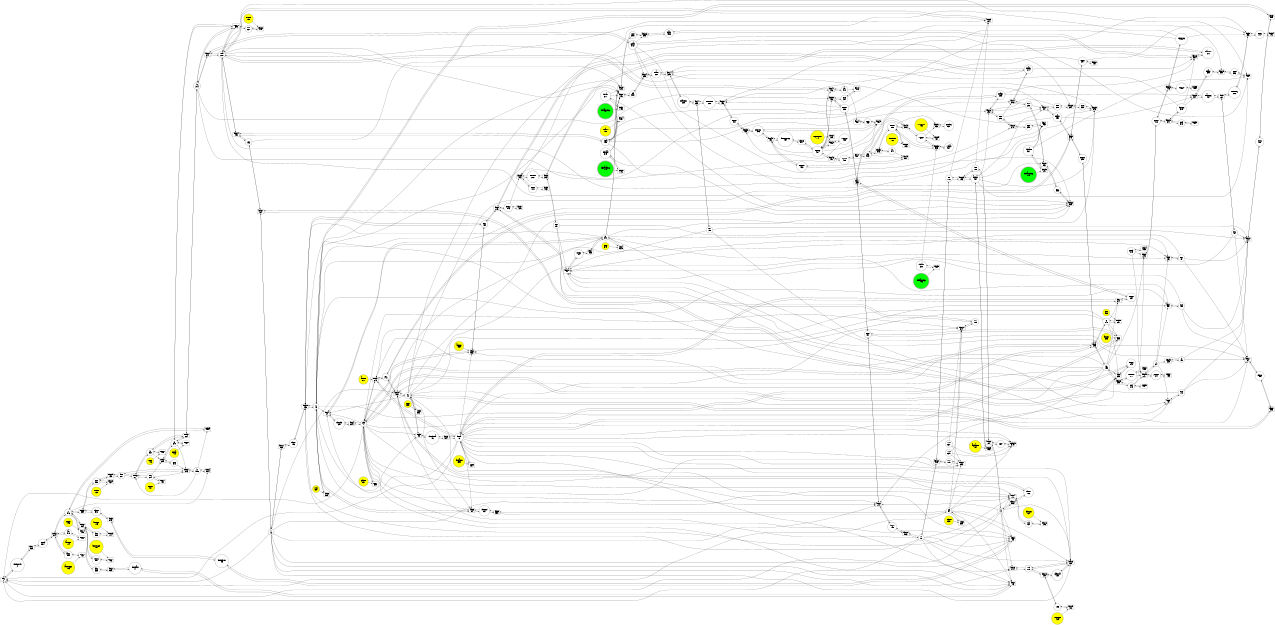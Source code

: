 digraph G {
rankdir = LR;
size ="8.5"
node [shape = box, fillcolor = white, style = filled, label="keq1
1"]; keq1;
node [shape = box, fillcolor = white, style = filled, label="keq2
16"]; keq2;
node [shape = box, fillcolor = white, style = filled, label="keq3
25"]; keq3;
node [shape = box, fillcolor = white, style = filled, label="keq4
34"]; keq4;
node [shape = box, fillcolor = white, style = filled, label="keq5
45"]; keq5;
node [shape = box, fillcolor = white, style = filled, label="keq6
51"]; keq6;
node [shape = box, fillcolor = white, style = filled, label="keq7
58"]; keq7;
node [shape = box, fillcolor = white, style = filled, label="keq8
66"]; keq8;
node [shape = box, fillcolor = white, style = filled, label="keq9
73"]; keq9;
node [shape = box, fillcolor = white, style = filled, label="keq10
80"]; keq10;
node [shape = box, fillcolor = white, style = filled, label="keq11
94"]; keq11;
node [shape = box, fillcolor = white, style = filled, label="keq12
104"]; keq12;
node [shape = box, fillcolor = white, style = filled, label="keq13
114"]; keq13;
node [shape = box, fillcolor = white, style = filled, label="keq14
120"]; keq14;
node [shape = box, fillcolor = white, style = filled, label="keq15
129"]; keq15;
node [shape = box, fillcolor = white, style = filled, label="keq16
139"]; keq16;
node [shape = box, fillcolor = white, style = filled, label="keq17
144"]; keq17;
node [shape = box, fillcolor = white, style = filled, label="keq18
155"]; keq18;
node [shape = box, fillcolor = white, style = filled, label="keq19
165"]; keq19;
node [shape = box, fillcolor = white, style = filled, label="keq20
175"]; keq20;
node [shape = box, fillcolor = white, style = filled, label="keq21
181"]; keq21;
node [shape = box, fillcolor = white, style = filled, label="keq22
187"]; keq22;
node [shape = box, fillcolor = white, style = filled, label="keq23
193"]; keq23;
node [shape = box, fillcolor = white, style = filled, label="keq24
198"]; keq24;
node [shape = box, fillcolor = white, style = filled, label="keq25
204"]; keq25;
node [shape = box, fillcolor = white, style = filled, label="keq26
209"]; keq26;
node [shape = box, fillcolor = white, style = filled, label="keq27
215"]; keq27;
node [shape = box, fillcolor = white, style = filled, label="keq28
222"]; keq28;
node [shape = box, fillcolor = white, style = filled, label="keq29
229"]; keq29;
node [shape = box, fillcolor = white, style = filled, label="feq1
232"]; feq1;
node [shape = box, fillcolor = white, style = filled, label="feq2
240"]; feq2;
node [shape = box, fillcolor = white, style = filled, label="feq3
248"]; feq3;
node [shape = box, fillcolor = white, style = filled, label="feq4
256"]; feq4;
node [shape = box, fillcolor = white, style = filled, label="feq5
262"]; feq5;
node [shape = box, fillcolor = white, style = filled, label="feq6
268"]; feq6;
node [shape = box, fillcolor = white, style = filled, label="feq7
274"]; feq7;
node [shape = box, fillcolor = white, style = filled, label="feq8
280"]; feq8;
node [shape = box, fillcolor = white, style = filled, label="feq9
286"]; feq9;
node [shape = box, fillcolor = white, style = filled, label="feq10
292"]; feq10;
node [shape = box, fillcolor = white, style = filled, label="feq11
302"]; feq11;
node [shape = box, fillcolor = white, style = filled, label="feq12
307"]; feq12;
node [shape = box, fillcolor = white, style = filled, label="feq13
314"]; feq13;
node [shape = box, fillcolor = white, style = filled, label="feq14
320"]; feq14;
node [shape = box, fillcolor = white, style = filled, label="feq15
327"]; feq15;
node [shape = box, fillcolor = white, style = filled, label="feq16
334"]; feq16;
node [shape = box, fillcolor = white, style = filled, label="feq17
341"]; feq17;
node [shape = box, fillcolor = white, style = filled, label="feq18
347"]; feq18;
node [shape = box, fillcolor = white, style = filled, label="feq19
352"]; feq19;
node [shape = box, fillcolor = white, style = filled, label="feq20
357"]; feq20;
node [shape = box, fillcolor = white, style = filled, label="feq21
362"]; feq21;
node [shape = box, fillcolor = white, style = filled, label="feq22
369"]; feq22;
node [shape = box, fillcolor = white, style = filled, label="feq23
379"]; feq23;
node [shape = box, fillcolor = white, style = filled, label="feq24
385"]; feq24;
node [shape = box, fillcolor = white, style = filled, label="feq25
390"]; feq25;
node [shape = box, fillcolor = white, style = filled, label="feq26
395"]; feq26;
node [shape = box, fillcolor = white, style = filled, label="feq27
400"]; feq27;
node [shape = box, fillcolor = white, style = filled, label="feq28
408"]; feq28;
node [shape = box, fillcolor = white, style = filled, label="feq29
414"]; feq29;
node [shape = box, fillcolor = white, style = filled, label="feq30
422"]; feq30;
node [shape = box, fillcolor = white, style = filled, label="feq31
429"]; feq31;
node [shape = box, fillcolor = white, style = filled, label="feq32
431"]; feq32;
node [shape = box, fillcolor = white, style = filled, label="feq33
433"]; feq33;
node [shape = box, fillcolor = white, style = filled, label="feq34
440"]; feq34;
node [shape = box, fillcolor = white, style = filled, label="feq35
443"]; feq35;
node [shape = box, fillcolor = white, style = filled, label="feq36
446"]; feq36;
node [shape = box, fillcolor = white, style = filled, label="feq37
452"]; feq37;
node [shape = box, fillcolor = white, style = filled, label="feq38
458"]; feq38;
node [shape = box, fillcolor = white, style = filled, label="feq39
464"]; feq39;
node [shape = box, fillcolor = white, style = filled, label="feq40
470"]; feq40;
node [shape = box, fillcolor = white, style = filled, label="feq41
473"]; feq41;
node [shape = box, fillcolor = white, style = filled, label="feq42
478"]; feq42;
node [shape = box, fillcolor = white, style = filled, label="feq43
481"]; feq43;
node [shape = box, fillcolor = white, style = filled, label="feq44
487"]; feq44;
node [shape = box, fillcolor = white, style = filled, label="feq45
490"]; feq45;
node [shape = box, fillcolor = white, style = filled, label="feq46
497"]; feq46;
node [shape = box, fillcolor = white, style = filled, label="feq47
501"]; feq47;
node [shape = box, fillcolor = white, style = filled, label="feq48
505"]; feq48;
node [shape = box, fillcolor = white, style = filled, label="feq49
511"]; feq49;
node [shape = box, fillcolor = white, style = filled, label="feq50
516"]; feq50;
node [shape = box, fillcolor = white, style = filled, label="feq51
520"]; feq51;
node [shape = box, fillcolor = white, style = filled, label="feq52
525"]; feq52;
node [shape = box, fillcolor = white, style = filled, label="deq1
532"]; deq1;
node [shape = box, fillcolor = white, style = filled, label="deq2
536"]; deq2;
node [shape = box, fillcolor = white, style = filled, label="deq3
540"]; deq3;
node [shape = box, fillcolor = white, style = filled, label="deq4
544"]; deq4;
node [shape = box, fillcolor = white, style = filled, label="deq5
547"]; deq5;
node [shape = box, fillcolor = white, style = filled, label="deq6
550"]; deq6;
node [shape = box, fillcolor = white, style = filled, label="deq7
553"]; deq7;
node [shape = box, fillcolor = white, style = filled, label="deq8
556"]; deq8;
node [shape = box, fillcolor = white, style = filled, label="deq9
559"]; deq9;
node [shape = box, fillcolor = white, style = filled, label="deq10
562"]; deq10;
node [shape = box, fillcolor = white, style = filled, label="deq11
565"]; deq11;
node [shape = box, fillcolor = white, style = filled, label="deq12
568"]; deq12;
node [shape = box, fillcolor = white, style = filled, label="deq13
571"]; deq13;
node [shape = box, fillcolor = white, style = filled, label="meq1
574"]; meq1;
node [shape = box, fillcolor = white, style = filled, label="meq2
582"]; meq2;
node [shape = box, fillcolor = white, style = filled, label="meq3
589"]; meq3;
node [shape = box, fillcolor = white, style = filled, label="meq4
594"]; meq4;
node [shape = box, fillcolor = white, style = filled, label="meq5
598"]; meq5;
node [shape = box, fillcolor = white, style = filled, label="meq6
601"]; meq6;
node [shape = box, fillcolor = white, style = filled, label="meq7
609"]; meq7;
node [shape = box, fillcolor = white, style = filled, label="meq8
616"]; meq8;
node [shape = box, fillcolor = white, style = filled, label="meq9
622"]; meq9;
node [shape = box, fillcolor = white, style = filled, label="meq10
626"]; meq10;
node [shape = box, fillcolor = white, style = filled, label="meq11
632"]; meq11;
node [shape = box, fillcolor = white, style = filled, label="meq12
641"]; meq12;
node [shape = box, fillcolor = white, style = filled, label="meq13
648"]; meq13;
node [shape = box, fillcolor = white, style = filled, label="seq1
655"]; seq1;
node [shape = box, fillcolor = white, style = filled, label="seq2
662"]; seq2;
node [shape = box, fillcolor = white, style = filled, label="seq3
670"]; seq3;
node [shape = box, fillcolor = white, style = filled, label="seq4
678"]; seq4;
node [shape = box, fillcolor = white, style = filled, label="seq5
682"]; seq5;
node [shape = box, fillcolor = white, style = filled, label="seq6
686"]; seq6;
node [shape = box, fillcolor = white, style = filled, label="seq7
690"]; seq7;
node [shape = box, fillcolor = white, style = filled, label="seq8
694"]; seq8;
node [shape = box, fillcolor = white, style = filled, label="seq9
698"]; seq9;
node [shape = box, fillcolor = white, style = filled, label="seq10
702"]; seq10;
node [shape = box, fillcolor = white, style = filled, label="seq11
706"]; seq11;
node [shape = box, fillcolor = white, style = filled, label="seq12
710"]; seq12;
node [shape = box, fillcolor = white, style = filled, label="seq13
714"]; seq13;
node [shape = box, fillcolor = white, style = filled, label="seq14
718"]; seq14;
node [shape = box, fillcolor = white, style = filled, label="seq15
722"]; seq15;
node [shape = box, fillcolor = white, style = filled, label="seq16
726"]; seq16;
node [shape = box, fillcolor = white, style = filled, label="seq17
730"]; seq17;
node [shape = box, fillcolor = white, style = filled, label="seq18
734"]; seq18;
node [shape = box, fillcolor = white, style = filled, label="seq19
738"]; seq19;
node [shape = box, fillcolor = white, style = filled, label="seq20
741"]; seq20;
node [shape = box, fillcolor = white, style = filled, label="seq21
745"]; seq21;
node [shape = box, fillcolor = white, style = filled, label="seq22
749"]; seq22;
node [shape = box, fillcolor = white, style = filled, label="seq23
753"]; seq23;
node [shape = box, fillcolor = white, style = filled, label="seq24
757"]; seq24;
node [shape = box, fillcolor = white, style = filled, label="seq25
761"]; seq25;
node [shape = box, fillcolor = white, style = filled, label="seq26
765"]; seq26;
node [shape = box, fillcolor = white, style = filled, label="seq27
769"]; seq27;
node [shape = box, fillcolor = white, style = filled, label="seq28
773"]; seq28;
node [shape = box, fillcolor = white, style = filled, label="seq29
777"]; seq29;
node [shape = box, fillcolor = white, style = filled, label="seq30
781"]; seq30;
node [shape = box, fillcolor = white, style = filled, label="seq31
785"]; seq31;
node [shape = box, fillcolor = white, style = filled, label="seq32
789"]; seq32;
node [shape = box, fillcolor = white, style = filled, label="seq33
791"]; seq33;
node [shape = box, fillcolor = white, style = filled, label="seq34
793"]; seq34;
node [shape = box, fillcolor = white, style = filled, label="seq35
795"]; seq35;
node [shape = box, fillcolor = white, style = filled, label="seq36
797"]; seq36;
node [shape = box, fillcolor = white, style = filled, label="seq37
799"]; seq37;
node [shape = box, fillcolor = white, style = filled, label="seq38
801"]; seq38;
node [shape = circle, fillcolor = white, style = filled, label="dot_north
2"]; dot_north;
node [shape = circle, fillcolor = white, style = filled, label="phi
4"]; phi;
node [shape = circle, fillcolor = white, style = filled, label="theta
6"]; theta;
node [shape = circle, fillcolor = white, style = filled, label="psi
8"]; psi;
node [shape = circle, fillcolor = white, style = filled, label="u
10"]; u;
node [shape = circle, fillcolor = white, style = filled, label="v
12"]; v;
node [shape = circle, fillcolor = white, style = filled, label="w
14"]; w;
node [shape = circle, fillcolor = white, style = filled, label="dot_east
17"]; dot_east;
node [shape = circle, fillcolor = white, style = filled, label="dot_down
26"]; dot_down;
node [shape = circle, fillcolor = white, style = filled, label="dot_phi
35"]; dot_phi;
node [shape = circle, fillcolor = white, style = filled, label="p
39"]; p;
node [shape = circle, fillcolor = white, style = filled, label="q
41"]; q;
node [shape = circle, fillcolor = white, style = filled, label="r
43"]; r;
node [shape = circle, fillcolor = white, style = filled, label="dot_theta
46"]; dot_theta;
node [shape = circle, fillcolor = white, style = filled, label="dot_psi
52"]; dot_psi;
node [shape = circle, fillcolor = white, style = filled, label="C_0
59"]; C_0;
node [shape = circle, fillcolor = white, style = filled, label="J
64"]; J;
node [shape = circle, fillcolor = white, style = filled, label="C_1
67"]; C_1;
node [shape = circle, fillcolor = white, style = filled, label="C_2
74"]; C_2;
node [shape = circle, fillcolor = white, style = filled, label="dot_p
81"]; dot_p;
node [shape = circle, fillcolor = white, style = filled, label="Ji
83"]; Ji;
node [shape = circle, fillcolor = white, style = filled, label="T_x
85"]; T_x;
node [shape = circle, fillcolor = white, style = filled, label="T_y
87"]; T_y;
node [shape = circle, fillcolor = white, style = filled, label="T_z
89"]; T_z;
node [shape = circle, fillcolor = white, style = filled, label="dot_q
95"]; dot_q;
node [shape = circle, fillcolor = white, style = filled, label="dot_r
105"]; dot_r;
node [shape = circle, fillcolor = white, style = filled, label="V_i
115"]; V_i;
node [shape = circle, fillcolor = white, style = filled, label="chi
121"]; chi;
node [shape = circle, fillcolor = white, style = filled, label="gamma
130"]; gamma;
node [shape = circle, fillcolor = white, style = filled, label="V_g
140"]; V_g;
node [shape = circle, fillcolor = white, style = filled, label="dot_u
145"]; dot_u;
node [shape = circle, fillcolor = white, style = filled, label="F_x
151"]; F_x;
node [shape = circle, fillcolor = white, style = filled, label="m
153"]; m;
node [shape = circle, fillcolor = white, style = filled, label="dot_v
156"]; dot_v;
node [shape = circle, fillcolor = white, style = filled, label="F_y
162"]; F_y;
node [shape = circle, fillcolor = white, style = filled, label="dot_w
166"]; dot_w;
node [shape = circle, fillcolor = white, style = filled, label="F_z
172"]; F_z;
node [shape = circle, fillcolor = white, style = filled, label="u_r
176"]; u_r;
node [shape = circle, fillcolor = white, style = filled, label="u_w
179"]; u_w;
node [shape = circle, fillcolor = white, style = filled, label="v_r
182"]; v_r;
node [shape = circle, fillcolor = white, style = filled, label="v_w
185"]; v_w;
node [shape = circle, fillcolor = white, style = filled, label="w_r
188"]; w_r;
node [shape = circle, fillcolor = white, style = filled, label="w_w
191"]; w_w;
node [shape = circle, fillcolor = white, style = filled, label="alpha
194"]; alpha;
node [shape = circle, fillcolor = white, style = filled, label="beta
199"]; beta;
node [shape = circle, fillcolor = white, style = filled, label="V_a
202"]; V_a;
node [shape = circle, fillcolor = white, style = filled, label="m_nom
211"]; m_nom;
node [shape = circle, fillcolor = white, style = filled, label="m_i
213"]; m_i;
node [shape = circle, fillcolor = white, style = filled, label="p_cm
216"]; p_cm;
node [shape = circle, fillcolor = white, style = filled, label="p_mi
219"]; p_mi;
node [shape = circle, fillcolor = white, style = filled, label="J_nom
224"]; J_nom;
node [shape = circle, fillcolor = white, style = filled, label="F_g_x
234"]; F_g_x;
node [shape = circle, fillcolor = white, style = filled, label="F_a_x
236"]; F_a_x;
node [shape = circle, fillcolor = white, style = filled, label="F_t_x
238"]; F_t_x;
node [shape = circle, fillcolor = white, style = filled, label="F_g_y
242"]; F_g_y;
node [shape = circle, fillcolor = white, style = filled, label="F_a_y
244"]; F_a_y;
node [shape = circle, fillcolor = white, style = filled, label="F_t_y
246"]; F_t_y;
node [shape = circle, fillcolor = white, style = filled, label="F_g_z
250"]; F_g_z;
node [shape = circle, fillcolor = white, style = filled, label="F_a_z
252"]; F_a_z;
node [shape = circle, fillcolor = white, style = filled, label="F_t_z
254"]; F_t_z;
node [shape = circle, fillcolor = white, style = filled, label="T_atot_x
258"]; T_atot_x;
node [shape = circle, fillcolor = white, style = filled, label="T_ttot_x
260"]; T_ttot_x;
node [shape = circle, fillcolor = white, style = filled, label="T_atot_y
264"]; T_atot_y;
node [shape = circle, fillcolor = white, style = filled, label="T_ttot_y
266"]; T_ttot_y;
node [shape = circle, fillcolor = white, style = filled, label="T_atot_z
270"]; T_atot_z;
node [shape = circle, fillcolor = white, style = filled, label="T_ttot_z
272"]; T_ttot_z;
node [shape = circle, fillcolor = white, style = filled, label="g
278"]; g;
node [shape = circle, fillcolor = white, style = filled, label="F_D
296"]; F_D;
node [shape = circle, fillcolor = white, style = filled, label="F_Y
298"]; F_Y;
node [shape = circle, fillcolor = white, style = filled, label="F_L
300"]; F_L;
node [shape = circle, fillcolor = white, style = filled, label="dp_CL
315"]; dp_CL;
node [shape = circle, fillcolor = white, style = filled, label="p_cl
318"]; p_cl;
node [shape = circle, fillcolor = white, style = filled, label="T_a_x
322"]; T_a_x;
node [shape = circle, fillcolor = white, style = filled, label="T_a_y
329"]; T_a_y;
node [shape = circle, fillcolor = white, style = filled, label="T_a_z
336"]; T_a_z;
node [shape = circle, fillcolor = white, style = filled, label="q_bar
342"]; q_bar;
node [shape = circle, fillcolor = white, style = filled, label="rho
344"]; rho;
node [shape = circle, fillcolor = white, style = filled, label="C_D
350"]; C_D;
node [shape = circle, fillcolor = white, style = filled, label="C_Y
355"]; C_Y;
node [shape = circle, fillcolor = white, style = filled, label="C_L
360"]; C_L;
node [shape = circle, fillcolor = white, style = filled, label="delta_e
367"]; delta_e;
node [shape = circle, fillcolor = white, style = filled, label="delta_a
375"]; delta_a;
node [shape = circle, fillcolor = white, style = filled, label="delta_r
377"]; delta_r;
node [shape = circle, fillcolor = white, style = filled, label="C_l
388"]; C_l;
node [shape = circle, fillcolor = white, style = filled, label="C_m
393"]; C_m;
node [shape = circle, fillcolor = white, style = filled, label="C_n
398"]; C_n;
node [shape = circle, fillcolor = white, style = filled, label="C_t
424"]; C_t;
node [shape = circle, fillcolor = white, style = filled, label="n_prop
427"]; n_prop;
node [shape = circle, fillcolor = white, style = filled, label="T_t_x
434"]; T_t_x;
node [shape = circle, fillcolor = white, style = filled, label="P_prop
436"]; P_prop;
node [shape = circle, fillcolor = white, style = filled, label="w_prop
438"]; w_prop;
node [shape = circle, fillcolor = white, style = filled, label="T_t_y
441"]; T_t_y;
node [shape = circle, fillcolor = white, style = filled, label="T_t_z
444"]; T_t_z;
node [shape = circle, fillcolor = white, style = filled, label="dp_prop
447"]; dp_prop;
node [shape = circle, fillcolor = white, style = filled, label="p_prop
450"]; p_prop;
node [shape = circle, fillcolor = white, style = filled, label="Jar
474"]; Jar;
node [shape = circle, fillcolor = white, style = filled, label="C_p
483"]; C_p;
node [shape = circle, fillcolor = white, style = filled, label="dot_n_prop
491"]; dot_n_prop;
node [shape = circle, fillcolor = white, style = filled, label="P_mot
493"]; P_mot;
node [shape = circle, fillcolor = white, style = filled, label="n_mot
499"]; n_mot;
node [shape = circle, fillcolor = white, style = filled, label="E_i
503"]; E_i;
node [shape = circle, fillcolor = white, style = filled, label="V_mot
507"]; V_mot;
node [shape = circle, fillcolor = white, style = filled, label="I_mot
509"]; I_mot;
node [shape = circle, fillcolor = white, style = filled, label="I_i
514"]; I_i;
node [shape = circle, fillcolor = white, style = filled, label="P_elec
521"]; P_elec;
node [shape = circle, fillcolor = white, style = filled, label="V_bat
527"]; V_bat;
node [shape = circle, fillcolor = white, style = filled, label="delta_t
530"]; delta_t;
node [shape = circle, fillcolor = white, style = filled, label="north
534"]; north;
node [shape = circle, fillcolor = white, style = filled, label="east
538"]; east;
node [shape = circle, fillcolor = white, style = filled, label="down
542"]; down;
node [shape = circle, fillcolor = white, style = filled, label="z
576"]; z;
node [shape = circle, fillcolor = white, style = filled, label="lat
578"]; lat;
node [shape = circle, fillcolor = white, style = filled, label="lat_0
580"]; lat_0;
node [shape = circle, fillcolor = white, style = filled, label="lon
585"]; lon;
node [shape = circle, fillcolor = white, style = filled, label="lon_0
587"]; lon_0;
node [shape = circle, fillcolor = white, style = filled, label="z_0
592"]; z_0;
node [shape = circle, fillcolor = white, style = filled, label="h
595"]; h;
node [shape = circle, fillcolor = white, style = filled, label="T
602"]; T;
node [shape = circle, fillcolor = white, style = filled, label="T_0
604"]; T_0;
node [shape = circle, fillcolor = white, style = filled, label="h_0
607"]; h_0;
node [shape = circle, fillcolor = white, style = filled, label="P
610"]; P;
node [shape = circle, fillcolor = white, style = filled, label="P_0
612"]; P_0;
node [shape = circle, fillcolor = white, style = filled, label="P_t
627"]; P_t;
node [shape = circle, fillcolor = white, style = filled, label="w_n
637"]; w_n;
node [shape = circle, fillcolor = white, style = filled, label="w_e
639"]; w_e;
node [shape = circle, fillcolor = yellow, style = filled, label="a_m_x
656"]; a_m_x;
node [shape = circle, fillcolor = yellow, style = filled, label="a_m_y
663"]; a_m_y;
node [shape = circle, fillcolor = yellow, style = filled, label="a_m_z
671"]; a_m_z;
node [shape = circle, fillcolor = yellow, style = filled, label="p_m
679"]; p_m;
node [shape = circle, fillcolor = yellow, style = filled, label="q_m
683"]; q_m;
node [shape = circle, fillcolor = yellow, style = filled, label="r_m
687"]; r_m;
node [shape = circle, fillcolor = yellow, style = filled, label="phi_m
691"]; phi_m;
node [shape = circle, fillcolor = yellow, style = filled, label="theta_m
695"]; theta_m;
node [shape = circle, fillcolor = yellow, style = filled, label="psi_m
699"]; psi_m;
node [shape = circle, fillcolor = yellow, style = filled, label="lat_0_gps
703"]; lat_0_gps;
node [shape = circle, fillcolor = yellow, style = filled, label="lon_0_gps
707"]; lon_0_gps;
node [shape = circle, fillcolor = yellow, style = filled, label="lat_gps
711"]; lat_gps;
node [shape = circle, fillcolor = yellow, style = filled, label="lon_gps
715"]; lon_gps;
node [shape = circle, fillcolor = yellow, style = filled, label="z_gps
719"]; z_gps;
node [shape = circle, fillcolor = yellow, style = filled, label="V_g_gps
723"]; V_g_gps;
node [shape = circle, fillcolor = yellow, style = filled, label="chi_gps
727"]; chi_gps;
node [shape = circle, fillcolor = yellow, style = filled, label="T_0_m
731"]; T_0_m;
node [shape = circle, fillcolor = yellow, style = filled, label="z_0_m
735"]; z_0_m;
node [shape = circle, fillcolor = yellow, style = filled, label="P_bar
742"]; P_bar;
node [shape = circle, fillcolor = yellow, style = filled, label="T_m
746"]; T_m;
node [shape = circle, fillcolor = yellow, style = filled, label="P_t_m
750"]; P_t_m;
node [shape = circle, fillcolor = yellow, style = filled, label="alpha_m
754"]; alpha_m;
node [shape = circle, fillcolor = yellow, style = filled, label="beta_m
758"]; beta_m;
node [shape = circle, fillcolor = yellow, style = filled, label="V_mot_m
762"]; V_mot_m;
node [shape = circle, fillcolor = yellow, style = filled, label="I_mot_m
766"]; I_mot_m;
node [shape = circle, fillcolor = yellow, style = filled, label="n_prop_m
770"]; n_prop_m;
node [shape = doublecircle, fillcolor = green, style = filled, label="delta_a_inp
775"]; delta_a_inp;
node [shape = doublecircle, fillcolor = green, style = filled, label="delta_e_inp
779"]; delta_e_inp;
node [shape = doublecircle, fillcolor = green, style = filled, label="delta_t_inp
783"]; delta_t_inp;
node [shape = doublecircle, fillcolor = green, style = filled, label="delta_r_inp
787"]; delta_r_inp;
node [shape = circle, fillcolor = yellow, style = filled, label="g_0
803"]; g_0;
keq1 -> dot_north [penwidth = 1];
dot_north -> keq1 [penwidth = 1];
phi -> keq1 [penwidth = 1];
theta -> keq1 [penwidth = 1];
psi -> keq1 [penwidth = 1];
u -> keq1 [penwidth = 1];
v -> keq1 [penwidth = 1];
w -> keq1 [penwidth = 1];
keq2 -> dot_east [penwidth = 1];
dot_east -> keq2 [penwidth = 1];
phi -> keq2 [penwidth = 1];
theta -> keq2 [penwidth = 1];
psi -> keq2 [penwidth = 1];
u -> keq2 [penwidth = 1];
v -> keq2 [penwidth = 1];
w -> keq2 [penwidth = 1];
keq3 -> dot_down [penwidth = 1];
dot_down -> keq3 [penwidth = 1];
phi -> keq3 [penwidth = 1];
theta -> keq3 [penwidth = 1];
psi -> keq3 [penwidth = 1];
u -> keq3 [penwidth = 1];
v -> keq3 [penwidth = 1];
w -> keq3 [penwidth = 1];
keq4 -> dot_phi [penwidth = 1];
dot_phi -> keq4 [penwidth = 1];
phi -> keq4 [penwidth = 1];
theta -> keq4 [penwidth = 1];
keq4 -> p [penwidth = 1];
p -> keq4 [penwidth = 1];
q -> keq4 [penwidth = 1];
r -> keq4 [penwidth = 1];
keq5 -> dot_theta [penwidth = 1];
dot_theta -> keq5 [penwidth = 1];
phi -> keq5 [penwidth = 1];
keq5 -> q [penwidth = 1];
q -> keq5 [penwidth = 1];
r -> keq5 [penwidth = 1];
keq6 -> dot_psi [penwidth = 1];
dot_psi -> keq6 [penwidth = 1];
phi -> keq6 [penwidth = 1];
theta -> keq6 [penwidth = 1];
q -> keq6 [penwidth = 1];
keq6 -> r [penwidth = 1];
r -> keq6 [penwidth = 1];
keq7 -> C_0 [penwidth = 1];
C_0 -> keq7 [penwidth = 1];
p -> keq7 [penwidth = 1];
q -> keq7 [penwidth = 1];
r -> keq7 [penwidth = 1];
J -> keq7 [penwidth = 1];
keq8 -> C_1 [penwidth = 1];
C_1 -> keq8 [penwidth = 1];
p -> keq8 [penwidth = 1];
q -> keq8 [penwidth = 1];
r -> keq8 [penwidth = 1];
J -> keq8 [penwidth = 1];
keq9 -> C_2 [penwidth = 1];
C_2 -> keq9 [penwidth = 1];
p -> keq9 [penwidth = 1];
q -> keq9 [penwidth = 1];
r -> keq9 [penwidth = 1];
J -> keq9 [penwidth = 1];
keq10 -> dot_p [penwidth = 1];
dot_p -> keq10 [penwidth = 1];
Ji -> keq10 [penwidth = 1];
T_x -> keq10 [penwidth = 1];
T_y -> keq10 [penwidth = 1];
T_z -> keq10 [penwidth = 1];
C_0 -> keq10 [penwidth = 1];
C_1 -> keq10 [penwidth = 1];
C_2 -> keq10 [penwidth = 1];
keq11 -> dot_q [penwidth = 1];
dot_q -> keq11 [penwidth = 1];
Ji -> keq11 [penwidth = 1];
T_x -> keq11 [penwidth = 1];
T_y -> keq11 [penwidth = 1];
T_z -> keq11 [penwidth = 1];
C_0 -> keq11 [penwidth = 1];
C_1 -> keq11 [penwidth = 1];
C_2 -> keq11 [penwidth = 1];
keq12 -> dot_r [penwidth = 1];
dot_r -> keq12 [penwidth = 1];
Ji -> keq12 [penwidth = 1];
T_x -> keq12 [penwidth = 1];
T_y -> keq12 [penwidth = 1];
T_z -> keq12 [penwidth = 1];
C_0 -> keq12 [penwidth = 1];
C_1 -> keq12 [penwidth = 1];
C_2 -> keq12 [penwidth = 1];
keq13 -> V_i [penwidth = 1];
V_i -> keq13 [penwidth = 1];
u -> keq13 [penwidth = 1];
v -> keq13 [penwidth = 1];
w -> keq13 [penwidth = 1];
keq14 -> chi [penwidth = 1];
chi -> keq14 [penwidth = 1];
u -> keq14 [penwidth = 1];
v -> keq14 [penwidth = 1];
w -> keq14 [penwidth = 1];
phi -> keq14 [penwidth = 1];
theta -> keq14 [penwidth = 1];
psi -> keq14 [penwidth = 1];
keq15 -> gamma [penwidth = 1];
gamma -> keq15 [penwidth = 1];
u -> keq15 [penwidth = 1];
v -> keq15 [penwidth = 1];
w -> keq15 [penwidth = 1];
phi -> keq15 [penwidth = 1];
theta -> keq15 [penwidth = 1];
psi -> keq15 [penwidth = 1];
keq15 -> V_i [penwidth = 1];
V_i -> keq15 [penwidth = 1];
keq16 -> V_g [penwidth = 1];
V_g -> keq16 [penwidth = 1];
keq16 -> V_i [penwidth = 1];
V_i -> keq16 [penwidth = 1];
keq16 -> gamma [penwidth = 1];
gamma -> keq16 [penwidth = 1];
keq17 -> dot_u [penwidth = 1];
dot_u -> keq17 [penwidth = 1];
v -> keq17 [penwidth = 1];
w -> keq17 [penwidth = 1];
r -> keq17 [penwidth = 1];
q -> keq17 [penwidth = 1];
keq17 -> F_x [penwidth = 1];
F_x -> keq17 [penwidth = 1];
m -> keq17 [penwidth = 1];
keq18 -> dot_v [penwidth = 1];
dot_v -> keq18 [penwidth = 1];
u -> keq18 [penwidth = 1];
w -> keq18 [penwidth = 1];
p -> keq18 [penwidth = 1];
keq18 -> r [penwidth = 1];
r -> keq18 [penwidth = 1];
keq18 -> F_y [penwidth = 1];
F_y -> keq18 [penwidth = 1];
m -> keq18 [penwidth = 1];
keq19 -> dot_w [penwidth = 1];
dot_w -> keq19 [penwidth = 1];
u -> keq19 [penwidth = 1];
v -> keq19 [penwidth = 1];
p -> keq19 [penwidth = 1];
keq19 -> q [penwidth = 1];
q -> keq19 [penwidth = 1];
keq19 -> F_z [penwidth = 1];
F_z -> keq19 [penwidth = 1];
m -> keq19 [penwidth = 1];
keq20 -> u_r [penwidth = 1];
u_r -> keq20 [penwidth = 1];
keq20 -> u [penwidth = 1];
u -> keq20 [penwidth = 1];
keq20 -> u_w [penwidth = 1];
u_w -> keq20 [penwidth = 1];
keq21 -> v_r [penwidth = 1];
v_r -> keq21 [penwidth = 1];
keq21 -> v [penwidth = 1];
v -> keq21 [penwidth = 1];
keq21 -> v_w [penwidth = 1];
v_w -> keq21 [penwidth = 1];
keq22 -> w_r [penwidth = 1];
w_r -> keq22 [penwidth = 1];
keq22 -> w [penwidth = 1];
w -> keq22 [penwidth = 1];
keq22 -> w_w [penwidth = 1];
w_w -> keq22 [penwidth = 1];
keq23 -> alpha [penwidth = 1];
alpha -> keq23 [penwidth = 1];
keq23 -> w_r [penwidth = 1];
w_r -> keq23 [penwidth = 1];
keq23 -> u_r [penwidth = 1];
u_r -> keq23 [penwidth = 1];
keq24 -> beta [penwidth = 1];
beta -> keq24 [penwidth = 1];
keq24 -> v_r [penwidth = 1];
v_r -> keq24 [penwidth = 1];
keq24 -> V_a [penwidth = 1];
V_a -> keq24 [penwidth = 1];
keq25 -> V_a [penwidth = 1];
V_a -> keq25 [penwidth = 1];
u_r -> keq25 [penwidth = 1];
v_r -> keq25 [penwidth = 1];
w_r -> keq25 [penwidth = 1];
keq26 -> m [penwidth = 1];
m -> keq26 [penwidth = 1];
keq26 -> m_nom [penwidth = 1];
m_nom -> keq26 [penwidth = 1];
keq26 -> m_i [penwidth = 1];
m_i -> keq26 [penwidth = 1];
keq27 -> p_cm [penwidth = 1];
p_cm -> keq27 [penwidth = 1];
m -> keq27 [penwidth = 1];
p_mi -> keq27 [penwidth = 1];
m_i -> keq27 [penwidth = 1];
keq28 -> J [penwidth = 1];
J -> keq28 [penwidth = 1];
keq28 -> J_nom [penwidth = 1];
J_nom -> keq28 [penwidth = 1];
p_mi -> keq28 [penwidth = 1];
m_i -> keq28 [penwidth = 1];
m_nom -> keq28 [penwidth = 1];
keq29 -> Ji [penwidth = 1];
Ji -> keq29 [penwidth = 1];
J -> keq29 [penwidth = 1];
feq1 -> F_x [penwidth = 1];
F_x -> feq1 [penwidth = 1];
feq1 -> F_g_x [penwidth = 1];
F_g_x -> feq1 [penwidth = 1];
feq1 -> F_a_x [penwidth = 1];
F_a_x -> feq1 [penwidth = 1];
feq1 -> F_t_x [penwidth = 1];
F_t_x -> feq1 [penwidth = 1];
feq2 -> F_y [penwidth = 1];
F_y -> feq2 [penwidth = 1];
feq2 -> F_g_y [penwidth = 1];
F_g_y -> feq2 [penwidth = 1];
feq2 -> F_a_y [penwidth = 1];
F_a_y -> feq2 [penwidth = 1];
feq2 -> F_t_y [penwidth = 1];
F_t_y -> feq2 [penwidth = 1];
feq3 -> F_z [penwidth = 1];
F_z -> feq3 [penwidth = 1];
feq3 -> F_g_z [penwidth = 1];
F_g_z -> feq3 [penwidth = 1];
feq3 -> F_a_z [penwidth = 1];
F_a_z -> feq3 [penwidth = 1];
feq3 -> F_t_z [penwidth = 1];
F_t_z -> feq3 [penwidth = 1];
feq4 -> T_x [penwidth = 1];
T_x -> feq4 [penwidth = 1];
feq4 -> T_atot_x [penwidth = 1];
T_atot_x -> feq4 [penwidth = 1];
feq4 -> T_ttot_x [penwidth = 1];
T_ttot_x -> feq4 [penwidth = 1];
feq5 -> T_y [penwidth = 1];
T_y -> feq5 [penwidth = 1];
feq5 -> T_atot_y [penwidth = 1];
T_atot_y -> feq5 [penwidth = 1];
feq5 -> T_ttot_y [penwidth = 1];
T_ttot_y -> feq5 [penwidth = 1];
feq6 -> T_z [penwidth = 1];
T_z -> feq6 [penwidth = 1];
feq6 -> T_atot_z [penwidth = 1];
T_atot_z -> feq6 [penwidth = 1];
feq6 -> T_ttot_z [penwidth = 1];
T_ttot_z -> feq6 [penwidth = 1];
feq7 -> F_g_x [penwidth = 1];
F_g_x -> feq7 [penwidth = 1];
feq7 -> theta [penwidth = 1];
theta -> feq7 [penwidth = 1];
m -> feq7 [penwidth = 1];
g -> feq7 [penwidth = 1];
feq8 -> F_g_y [penwidth = 1];
F_g_y -> feq8 [penwidth = 1];
feq8 -> phi [penwidth = 1];
phi -> feq8 [penwidth = 1];
theta -> feq8 [penwidth = 1];
m -> feq8 [penwidth = 1];
g -> feq8 [penwidth = 1];
feq9 -> F_g_z [penwidth = 1];
F_g_z -> feq9 [penwidth = 1];
feq9 -> phi [penwidth = 1];
phi -> feq9 [penwidth = 1];
feq9 -> theta [penwidth = 1];
theta -> feq9 [penwidth = 1];
feq9 -> m [penwidth = 1];
m -> feq9 [penwidth = 1];
feq9 -> g [penwidth = 1];
g -> feq9 [penwidth = 1];
feq10 -> F_a_x [penwidth = 1];
F_a_x -> feq10 [penwidth = 1];
alpha -> feq10 [penwidth = 1];
beta -> feq10 [penwidth = 1];
feq10 -> F_D [penwidth = 1];
F_D -> feq10 [penwidth = 1];
F_Y -> feq10 [penwidth = 1];
F_L -> feq10 [penwidth = 1];
feq11 -> F_a_y [penwidth = 1];
F_a_y -> feq11 [penwidth = 1];
beta -> feq11 [penwidth = 1];
F_D -> feq11 [penwidth = 1];
feq11 -> F_Y [penwidth = 1];
F_Y -> feq11 [penwidth = 1];
feq12 -> F_a_z [penwidth = 1];
F_a_z -> feq12 [penwidth = 1];
alpha -> feq12 [penwidth = 1];
beta -> feq12 [penwidth = 1];
F_D -> feq12 [penwidth = 1];
F_Y -> feq12 [penwidth = 1];
feq12 -> F_L [penwidth = 1];
F_L -> feq12 [penwidth = 1];
feq13 -> dp_CL [penwidth = 1];
dp_CL -> feq13 [penwidth = 1];
feq13 -> p_cm [penwidth = 1];
p_cm -> feq13 [penwidth = 1];
feq13 -> p_cl [penwidth = 1];
p_cl -> feq13 [penwidth = 1];
feq14 -> T_atot_x [penwidth = 1];
T_atot_x -> feq14 [penwidth = 1];
feq14 -> T_a_x [penwidth = 1];
T_a_x -> feq14 [penwidth = 1];
dp_CL -> feq14 [penwidth = 1];
F_a_y -> feq14 [penwidth = 1];
F_a_z -> feq14 [penwidth = 1];
feq15 -> T_atot_y [penwidth = 1];
T_atot_y -> feq15 [penwidth = 1];
feq15 -> T_a_y [penwidth = 1];
T_a_y -> feq15 [penwidth = 1];
dp_CL -> feq15 [penwidth = 1];
F_a_x -> feq15 [penwidth = 1];
F_a_z -> feq15 [penwidth = 1];
feq16 -> T_atot_z [penwidth = 1];
T_atot_z -> feq16 [penwidth = 1];
feq16 -> T_a_z [penwidth = 1];
T_a_z -> feq16 [penwidth = 1];
dp_CL -> feq16 [penwidth = 1];
F_a_x -> feq16 [penwidth = 1];
F_a_y -> feq16 [penwidth = 1];
feq17 -> q_bar [penwidth = 1];
q_bar -> feq17 [penwidth = 1];
feq17 -> rho [penwidth = 1];
rho -> feq17 [penwidth = 1];
feq17 -> V_a [penwidth = 1];
V_a -> feq17 [penwidth = 1];
feq18 -> F_D [penwidth = 1];
F_D -> feq18 [penwidth = 1];
q_bar -> feq18 [penwidth = 1];
feq18 -> C_D [penwidth = 1];
C_D -> feq18 [penwidth = 1];
feq19 -> F_Y [penwidth = 1];
F_Y -> feq19 [penwidth = 1];
q_bar -> feq19 [penwidth = 1];
feq19 -> C_Y [penwidth = 1];
C_Y -> feq19 [penwidth = 1];
feq20 -> F_L [penwidth = 1];
F_L -> feq20 [penwidth = 1];
q_bar -> feq20 [penwidth = 1];
feq20 -> C_L [penwidth = 1];
C_L -> feq20 [penwidth = 1];
feq21 -> C_D [penwidth = 1];
C_D -> feq21 [penwidth = 1];
V_a -> feq21 [penwidth = 1];
alpha -> feq21 [penwidth = 1];
q -> feq21 [penwidth = 1];
delta_e -> feq21 [penwidth = 1];
feq22 -> C_Y [penwidth = 1];
C_Y -> feq22 [penwidth = 1];
V_a -> feq22 [penwidth = 1];
beta -> feq22 [penwidth = 1];
p -> feq22 [penwidth = 1];
r -> feq22 [penwidth = 1];
delta_a -> feq22 [penwidth = 1];
delta_r -> feq22 [penwidth = 1];
feq23 -> C_L [penwidth = 1];
C_L -> feq23 [penwidth = 1];
V_a -> feq23 [penwidth = 1];
alpha -> feq23 [penwidth = 1];
q -> feq23 [penwidth = 1];
delta_e -> feq23 [penwidth = 1];
feq24 -> T_a_x [penwidth = 1];
T_a_x -> feq24 [penwidth = 1];
q_bar -> feq24 [penwidth = 1];
feq24 -> C_l [penwidth = 1];
C_l -> feq24 [penwidth = 1];
feq25 -> T_a_y [penwidth = 1];
T_a_y -> feq25 [penwidth = 1];
q_bar -> feq25 [penwidth = 1];
feq25 -> C_m [penwidth = 1];
C_m -> feq25 [penwidth = 1];
feq26 -> T_a_z [penwidth = 1];
T_a_z -> feq26 [penwidth = 1];
q_bar -> feq26 [penwidth = 1];
feq26 -> C_n [penwidth = 1];
C_n -> feq26 [penwidth = 1];
feq27 -> C_l [penwidth = 1];
C_l -> feq27 [penwidth = 1];
V_a -> feq27 [penwidth = 1];
beta -> feq27 [penwidth = 1];
p -> feq27 [penwidth = 1];
r -> feq27 [penwidth = 1];
delta_a -> feq27 [penwidth = 1];
delta_r -> feq27 [penwidth = 1];
feq28 -> C_m [penwidth = 1];
C_m -> feq28 [penwidth = 1];
V_a -> feq28 [penwidth = 1];
alpha -> feq28 [penwidth = 1];
q -> feq28 [penwidth = 1];
delta_e -> feq28 [penwidth = 1];
feq29 -> C_n [penwidth = 1];
C_n -> feq29 [penwidth = 1];
V_a -> feq29 [penwidth = 1];
beta -> feq29 [penwidth = 1];
p -> feq29 [penwidth = 1];
r -> feq29 [penwidth = 1];
delta_a -> feq29 [penwidth = 1];
delta_r -> feq29 [penwidth = 1];
feq30 -> F_t_x [penwidth = 1];
F_t_x -> feq30 [penwidth = 1];
feq30 -> C_t [penwidth = 1];
C_t -> feq30 [penwidth = 1];
rho -> feq30 [penwidth = 1];
n_prop -> feq30 [penwidth = 1];
feq31 -> F_t_y [penwidth = 1];
F_t_y -> feq31 [penwidth = 1];
feq32 -> F_t_z [penwidth = 1];
F_t_z -> feq32 [penwidth = 1];
feq33 -> T_t_x [penwidth = 1];
T_t_x -> feq33 [penwidth = 1];
feq33 -> P_prop [penwidth = 1];
P_prop -> feq33 [penwidth = 1];
w_prop -> feq33 [penwidth = 1];
feq34 -> T_t_y [penwidth = 1];
T_t_y -> feq34 [penwidth = 1];
feq35 -> T_t_z [penwidth = 1];
T_t_z -> feq35 [penwidth = 1];
feq36 -> dp_prop [penwidth = 1];
dp_prop -> feq36 [penwidth = 1];
feq36 -> p_cm [penwidth = 1];
p_cm -> feq36 [penwidth = 1];
feq36 -> p_prop [penwidth = 1];
p_prop -> feq36 [penwidth = 1];
feq37 -> T_ttot_x [penwidth = 1];
T_ttot_x -> feq37 [penwidth = 1];
feq37 -> T_t_x [penwidth = 1];
T_t_x -> feq37 [penwidth = 1];
dp_prop -> feq37 [penwidth = 1];
F_t_x -> feq37 [penwidth = 1];
F_t_z -> feq37 [penwidth = 1];
feq38 -> T_ttot_y [penwidth = 1];
T_ttot_y -> feq38 [penwidth = 1];
feq38 -> T_t_y [penwidth = 1];
T_t_y -> feq38 [penwidth = 1];
dp_prop -> feq38 [penwidth = 1];
F_t_x -> feq38 [penwidth = 1];
F_t_z -> feq38 [penwidth = 1];
feq39 -> T_ttot_z [penwidth = 1];
T_ttot_z -> feq39 [penwidth = 1];
feq39 -> T_t_z [penwidth = 1];
T_t_z -> feq39 [penwidth = 1];
dp_prop -> feq39 [penwidth = 1];
F_t_x -> feq39 [penwidth = 1];
F_t_y -> feq39 [penwidth = 1];
feq40 -> n_prop [penwidth = 1];
n_prop -> feq40 [penwidth = 1];
feq40 -> w_prop [penwidth = 1];
w_prop -> feq40 [penwidth = 1];
feq41 -> Jar [penwidth = 1];
Jar -> feq41 [penwidth = 1];
feq41 -> V_a [penwidth = 1];
V_a -> feq41 [penwidth = 1];
feq41 -> n_prop [penwidth = 1];
n_prop -> feq41 [penwidth = 1];
feq42 -> C_t [penwidth = 1];
C_t -> feq42 [penwidth = 1];
Jar -> feq42 [penwidth = 1];
feq43 -> P_prop [penwidth = 1];
P_prop -> feq43 [penwidth = 1];
feq43 -> C_p [penwidth = 1];
C_p -> feq43 [penwidth = 1];
rho -> feq43 [penwidth = 1];
n_prop -> feq43 [penwidth = 1];
feq44 -> C_p [penwidth = 1];
C_p -> feq44 [penwidth = 1];
Jar -> feq44 [penwidth = 1];
feq45 -> dot_n_prop [penwidth = 1];
dot_n_prop -> feq45 [penwidth = 1];
feq45 -> P_mot [penwidth = 1];
P_mot -> feq45 [penwidth = 1];
feq45 -> P_prop [penwidth = 1];
P_prop -> feq45 [penwidth = 1];
n_prop -> feq45 [penwidth = 1];
feq46 -> n_prop [penwidth = 1];
n_prop -> feq46 [penwidth = 1];
feq46 -> n_mot [penwidth = 1];
n_mot -> feq46 [penwidth = 1];
feq47 -> n_mot [penwidth = 1];
n_mot -> feq47 [penwidth = 1];
feq47 -> E_i [penwidth = 1];
E_i -> feq47 [penwidth = 1];
feq48 -> E_i [penwidth = 1];
E_i -> feq48 [penwidth = 1];
feq48 -> V_mot [penwidth = 1];
V_mot -> feq48 [penwidth = 1];
feq48 -> I_mot [penwidth = 1];
I_mot -> feq48 [penwidth = 1];
feq49 -> P_mot [penwidth = 1];
P_mot -> feq49 [penwidth = 1];
E_i -> feq49 [penwidth = 1];
I_i -> feq49 [penwidth = 1];
feq50 -> I_i [penwidth = 1];
I_i -> feq50 [penwidth = 1];
feq50 -> I_mot [penwidth = 1];
I_mot -> feq50 [penwidth = 1];
feq50 -> E_i [penwidth = 1];
E_i -> feq50 [penwidth = 1];
feq51 -> P_elec [penwidth = 1];
P_elec -> feq51 [penwidth = 1];
V_mot -> feq51 [penwidth = 1];
I_mot -> feq51 [penwidth = 1];
feq52 -> V_mot [penwidth = 1];
V_mot -> feq52 [penwidth = 1];
feq52 -> V_bat [penwidth = 1];
V_bat -> feq52 [penwidth = 1];
feq52 -> I_mot [penwidth = 1];
I_mot -> feq52 [penwidth = 1];
delta_t -> feq52 [penwidth = 1];
deq1 -> dot_north [penwidth = 1];
dot_north -> deq1 [penwidth = 1];
deq1 -> north [penwidth = 1];
north -> deq1 [penwidth = 1];
deq2 -> dot_east [penwidth = 1];
dot_east -> deq2 [penwidth = 1];
deq2 -> east [penwidth = 1];
east -> deq2 [penwidth = 1];
deq3 -> dot_down [penwidth = 1];
dot_down -> deq3 [penwidth = 1];
deq3 -> down [penwidth = 1];
down -> deq3 [penwidth = 1];
deq4 -> dot_phi [penwidth = 1];
dot_phi -> deq4 [penwidth = 1];
deq4 -> phi [penwidth = 1];
phi -> deq4 [penwidth = 1];
deq5 -> dot_theta [penwidth = 1];
dot_theta -> deq5 [penwidth = 1];
deq5 -> theta [penwidth = 1];
theta -> deq5 [penwidth = 1];
deq6 -> dot_psi [penwidth = 1];
dot_psi -> deq6 [penwidth = 1];
deq6 -> psi [penwidth = 1];
psi -> deq6 [penwidth = 1];
deq7 -> dot_p [penwidth = 1];
dot_p -> deq7 [penwidth = 1];
deq7 -> p [penwidth = 1];
p -> deq7 [penwidth = 1];
deq8 -> dot_q [penwidth = 1];
dot_q -> deq8 [penwidth = 1];
deq8 -> q [penwidth = 1];
q -> deq8 [penwidth = 1];
deq9 -> dot_r [penwidth = 1];
dot_r -> deq9 [penwidth = 1];
deq9 -> r [penwidth = 1];
r -> deq9 [penwidth = 1];
deq10 -> dot_u [penwidth = 1];
dot_u -> deq10 [penwidth = 1];
deq10 -> u [penwidth = 1];
u -> deq10 [penwidth = 1];
deq11 -> dot_v [penwidth = 1];
dot_v -> deq11 [penwidth = 1];
deq11 -> v [penwidth = 1];
v -> deq11 [penwidth = 1];
deq12 -> dot_w [penwidth = 1];
dot_w -> deq12 [penwidth = 1];
deq12 -> w [penwidth = 1];
w -> deq12 [penwidth = 1];
deq13 -> dot_n_prop [penwidth = 1];
dot_n_prop -> deq13 [penwidth = 1];
deq13 -> n_prop [penwidth = 1];
n_prop -> deq13 [penwidth = 1];
meq1 -> north [penwidth = 1];
north -> meq1 [penwidth = 1];
meq1 -> z [penwidth = 1];
z -> meq1 [penwidth = 1];
meq1 -> lat [penwidth = 1];
lat -> meq1 [penwidth = 1];
meq1 -> lat_0 [penwidth = 1];
lat_0 -> meq1 [penwidth = 1];
meq2 -> east [penwidth = 1];
east -> meq2 [penwidth = 1];
meq2 -> z [penwidth = 1];
z -> meq2 [penwidth = 1];
meq2 -> lon [penwidth = 1];
lon -> meq2 [penwidth = 1];
meq2 -> lon_0 [penwidth = 1];
lon_0 -> meq2 [penwidth = 1];
meq3 -> down [penwidth = 1];
down -> meq3 [penwidth = 1];
meq3 -> z [penwidth = 1];
z -> meq3 [penwidth = 1];
meq3 -> z_0 [penwidth = 1];
z_0 -> meq3 [penwidth = 1];
meq4 -> h [penwidth = 1];
h -> meq4 [penwidth = 1];
z -> meq4 [penwidth = 1];
meq5 -> z [penwidth = 1];
z -> meq5 [penwidth = 1];
h -> meq5 [penwidth = 1];
meq6 -> T [penwidth = 1];
T -> meq6 [penwidth = 1];
meq6 -> T_0 [penwidth = 1];
T_0 -> meq6 [penwidth = 1];
h -> meq6 [penwidth = 1];
h_0 -> meq6 [penwidth = 1];
meq7 -> P [penwidth = 1];
P -> meq7 [penwidth = 1];
meq7 -> P_0 [penwidth = 1];
P_0 -> meq7 [penwidth = 1];
T_0 -> meq7 [penwidth = 1];
T -> meq7 [penwidth = 1];
meq8 -> h [penwidth = 1];
h -> meq8 [penwidth = 1];
T_0 -> meq8 [penwidth = 1];
P -> meq8 [penwidth = 1];
P_0 -> meq8 [penwidth = 1];
meq8 -> h_0 [penwidth = 1];
h_0 -> meq8 [penwidth = 1];
meq9 -> rho [penwidth = 1];
rho -> meq9 [penwidth = 1];
meq9 -> P [penwidth = 1];
P -> meq9 [penwidth = 1];
meq9 -> T [penwidth = 1];
T -> meq9 [penwidth = 1];
meq10 -> P_t [penwidth = 1];
P_t -> meq10 [penwidth = 1];
meq10 -> P [penwidth = 1];
P -> meq10 [penwidth = 1];
meq10 -> rho [penwidth = 1];
rho -> meq10 [penwidth = 1];
meq10 -> V_a [penwidth = 1];
V_a -> meq10 [penwidth = 1];
meq11 -> u_w [penwidth = 1];
u_w -> meq11 [penwidth = 1];
phi -> meq11 [penwidth = 1];
theta -> meq11 [penwidth = 1];
psi -> meq11 [penwidth = 1];
w_n -> meq11 [penwidth = 1];
w_e -> meq11 [penwidth = 1];
meq12 -> v_w [penwidth = 1];
v_w -> meq12 [penwidth = 1];
phi -> meq12 [penwidth = 1];
theta -> meq12 [penwidth = 1];
psi -> meq12 [penwidth = 1];
w_n -> meq12 [penwidth = 1];
w_e -> meq12 [penwidth = 1];
meq13 -> w_w [penwidth = 1];
w_w -> meq13 [penwidth = 1];
phi -> meq13 [penwidth = 1];
theta -> meq13 [penwidth = 1];
psi -> meq13 [penwidth = 1];
w_n -> meq13 [penwidth = 1];
w_e -> meq13 [penwidth = 1];
a_m_x -> seq1 [penwidth = 1];
seq1 -> F_x [penwidth = 1];
F_x -> seq1 [penwidth = 1];
m -> seq1 [penwidth = 1];
g -> seq1 [penwidth = 1];
seq1 -> theta [penwidth = 1];
theta -> seq1 [penwidth = 1];
a_m_y -> seq2 [penwidth = 1];
seq2 -> F_y [penwidth = 1];
F_y -> seq2 [penwidth = 1];
m -> seq2 [penwidth = 1];
g -> seq2 [penwidth = 1];
seq2 -> phi [penwidth = 1];
phi -> seq2 [penwidth = 1];
theta -> seq2 [penwidth = 1];
a_m_z -> seq3 [penwidth = 1];
seq3 -> F_z [penwidth = 1];
F_z -> seq3 [penwidth = 1];
m -> seq3 [penwidth = 1];
g -> seq3 [penwidth = 1];
seq3 -> phi [penwidth = 1];
phi -> seq3 [penwidth = 1];
seq3 -> theta [penwidth = 1];
theta -> seq3 [penwidth = 1];
p_m -> seq4 [penwidth = 1];
seq4 -> p [penwidth = 1];
p -> seq4 [penwidth = 1];
q_m -> seq5 [penwidth = 1];
seq5 -> q [penwidth = 1];
q -> seq5 [penwidth = 1];
r_m -> seq6 [penwidth = 1];
seq6 -> r [penwidth = 1];
r -> seq6 [penwidth = 1];
phi_m -> seq7 [penwidth = 1];
seq7 -> phi [penwidth = 1];
phi -> seq7 [penwidth = 1];
theta_m -> seq8 [penwidth = 1];
seq8 -> theta [penwidth = 1];
theta -> seq8 [penwidth = 1];
psi_m -> seq9 [penwidth = 1];
seq9 -> psi [penwidth = 1];
psi -> seq9 [penwidth = 1];
lat_0_gps -> seq10 [penwidth = 1];
seq10 -> lat_0 [penwidth = 1];
lat_0 -> seq10 [penwidth = 1];
lon_0_gps -> seq11 [penwidth = 1];
seq11 -> lon_0 [penwidth = 1];
lon_0 -> seq11 [penwidth = 1];
lat_gps -> seq12 [penwidth = 1];
seq12 -> lat [penwidth = 1];
lat -> seq12 [penwidth = 1];
lon_gps -> seq13 [penwidth = 1];
seq13 -> lon [penwidth = 1];
lon -> seq13 [penwidth = 1];
z_gps -> seq14 [penwidth = 1];
seq14 -> z [penwidth = 1];
z -> seq14 [penwidth = 1];
V_g_gps -> seq15 [penwidth = 1];
seq15 -> V_g [penwidth = 1];
V_g -> seq15 [penwidth = 1];
chi_gps -> seq16 [penwidth = 1];
seq16 -> chi [penwidth = 1];
chi -> seq16 [penwidth = 1];
T_0_m -> seq17 [penwidth = 1];
seq17 -> T_0 [penwidth = 1];
T_0 -> seq17 [penwidth = 1];
z_0_m -> seq18 [penwidth = 1];
seq18 -> z_0 [penwidth = 1];
z_0 -> seq18 [penwidth = 1];
seq19 -> z_0 [penwidth = 1];
z_0 -> seq19 [penwidth = 1];
seq19 -> h_0 [penwidth = 1];
h_0 -> seq19 [penwidth = 1];
P_bar -> seq20 [penwidth = 1];
seq20 -> P [penwidth = 1];
P -> seq20 [penwidth = 1];
T_m -> seq21 [penwidth = 1];
seq21 -> T [penwidth = 1];
T -> seq21 [penwidth = 1];
P_t_m -> seq22 [penwidth = 1];
seq22 -> P_t [penwidth = 1];
P_t -> seq22 [penwidth = 1];
alpha_m -> seq23 [penwidth = 1];
seq23 -> alpha [penwidth = 1];
alpha -> seq23 [penwidth = 1];
beta_m -> seq24 [penwidth = 1];
seq24 -> beta [penwidth = 1];
beta -> seq24 [penwidth = 1];
V_mot_m -> seq25 [penwidth = 1];
seq25 -> V_mot [penwidth = 1];
V_mot -> seq25 [penwidth = 1];
I_mot_m -> seq26 [penwidth = 1];
seq26 -> I_mot [penwidth = 1];
I_mot -> seq26 [penwidth = 1];
n_prop_m -> seq27 [penwidth = 1];
seq27 -> n_prop [penwidth = 1];
n_prop -> seq27 [penwidth = 1];
seq28 -> delta_a [penwidth = 1];
delta_a -> seq28 [penwidth = 1];
delta_a_inp -> seq28 [penwidth = 1];
seq29 -> delta_e [penwidth = 1];
delta_e -> seq29 [penwidth = 1];
delta_e_inp -> seq29 [penwidth = 1];
seq30 -> delta_t [penwidth = 1];
delta_t -> seq30 [penwidth = 1];
delta_t_inp -> seq30 [penwidth = 1];
seq31 -> delta_r [penwidth = 1];
delta_r -> seq31 [penwidth = 1];
delta_r_inp -> seq31 [penwidth = 1];
seq32 -> m_nom [penwidth = 1];
m_nom -> seq32 [penwidth = 1];
seq33 -> m_i [penwidth = 1];
m_i -> seq33 [penwidth = 1];
seq34 -> p_mi [penwidth = 1];
p_mi -> seq34 [penwidth = 1];
seq35 -> p_prop [penwidth = 1];
p_prop -> seq35 [penwidth = 1];
seq36 -> p_cl [penwidth = 1];
p_cl -> seq36 [penwidth = 1];
seq37 -> J_nom [penwidth = 1];
J_nom -> seq37 [penwidth = 1];
seq38 -> g [penwidth = 1];
g -> seq38 [penwidth = 1];
g_0 -> seq38 [penwidth = 1];
}
